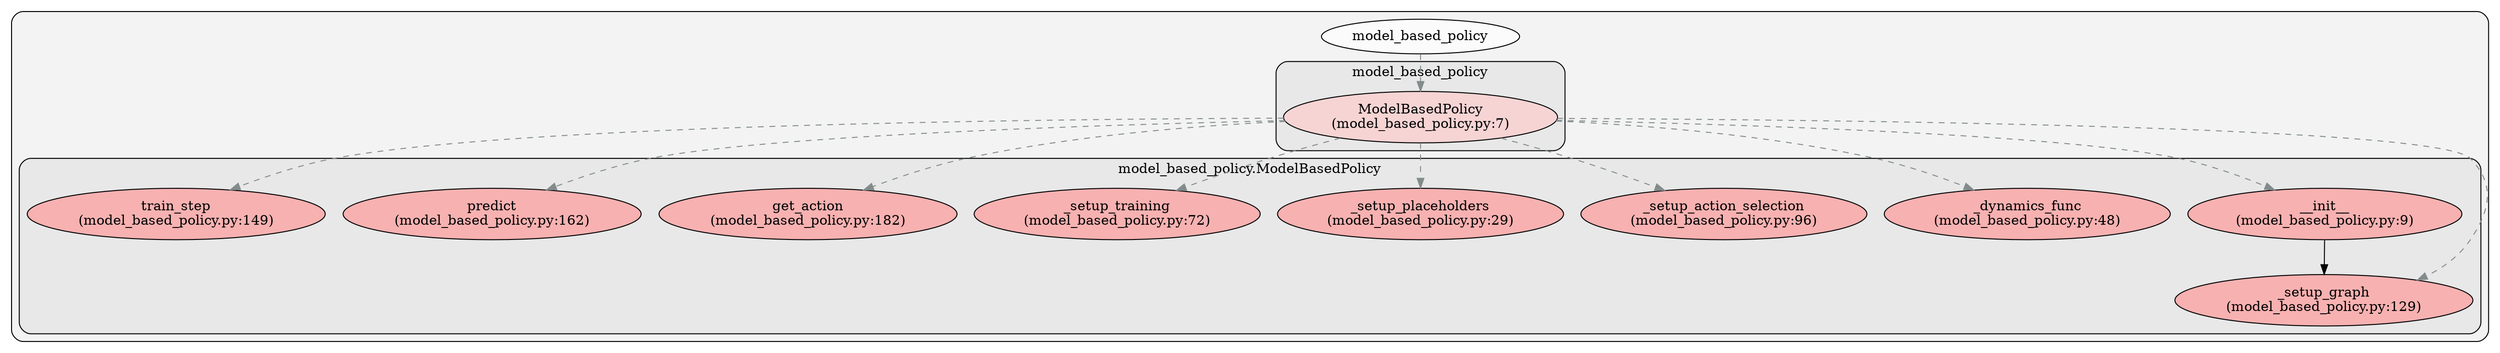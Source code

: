 digraph G {
    graph [rankdir=TB, clusterrank="local"];
    subgraph cluster_G {

        graph [style="filled,rounded",fillcolor="#80808018", label=""];
        model_based_policy [label="model_based_policy", style="filled", fillcolor="#ffffffb2", fontcolor="#000000", group="0"];
        subgraph cluster_model_based_policy {

            graph [style="filled,rounded",fillcolor="#80808018", label="model_based_policy"];
            model_based_policy__ModelBasedPolicy [label="ModelBasedPolicy\n(model_based_policy.py:7)", style="filled", fillcolor="#feccccb2", fontcolor="#000000", group="0"];
        }
        subgraph cluster_model_based_policy__ModelBasedPolicy {

            graph [style="filled,rounded",fillcolor="#80808018", label="model_based_policy.ModelBasedPolicy"];
            model_based_policy__ModelBasedPolicy____init__ [label="__init__\n(model_based_policy.py:9)", style="filled", fillcolor="#ff9999b2", fontcolor="#000000", group="0"];
        }
        subgraph cluster_model_based_policy__ModelBasedPolicy {

            graph [style="filled,rounded",fillcolor="#80808018", label="model_based_policy.ModelBasedPolicy"];
            model_based_policy__ModelBasedPolicy___dynamics_func [label="_dynamics_func\n(model_based_policy.py:48)", style="filled", fillcolor="#ff9999b2", fontcolor="#000000", group="0"];
        }
        subgraph cluster_model_based_policy__ModelBasedPolicy {

            graph [style="filled,rounded",fillcolor="#80808018", label="model_based_policy.ModelBasedPolicy"];
            model_based_policy__ModelBasedPolicy___setup_action_selection [label="_setup_action_selection\n(model_based_policy.py:96)", style="filled", fillcolor="#ff9999b2", fontcolor="#000000", group="0"];
        }
        subgraph cluster_model_based_policy__ModelBasedPolicy {

            graph [style="filled,rounded",fillcolor="#80808018", label="model_based_policy.ModelBasedPolicy"];
            model_based_policy__ModelBasedPolicy___setup_graphX [label="_setup_graph\n(model_based_policy.py:129)", style="filled", fillcolor="#ff9999b2", fontcolor="#000000", group="0"];
        }
        subgraph cluster_model_based_policy__ModelBasedPolicy {

            graph [style="filled,rounded",fillcolor="#80808018", label="model_based_policy.ModelBasedPolicy"];
            model_based_policy__ModelBasedPolicy___setup_placeholders [label="_setup_placeholders\n(model_based_policy.py:29)", style="filled", fillcolor="#ff9999b2", fontcolor="#000000", group="0"];
        }
        subgraph cluster_model_based_policy__ModelBasedPolicy {

            graph [style="filled,rounded",fillcolor="#80808018", label="model_based_policy.ModelBasedPolicy"];
            model_based_policy__ModelBasedPolicy___setup_training [label="_setup_training\n(model_based_policy.py:72)", style="filled", fillcolor="#ff9999b2", fontcolor="#000000", group="0"];
        }
        subgraph cluster_model_based_policy__ModelBasedPolicy {

            graph [style="filled,rounded",fillcolor="#80808018", label="model_based_policy.ModelBasedPolicy"];
            model_based_policy__ModelBasedPolicy__get_action [label="get_action\n(model_based_policy.py:182)", style="filled", fillcolor="#ff9999b2", fontcolor="#000000", group="0"];
        }
        subgraph cluster_model_based_policy__ModelBasedPolicy {

            graph [style="filled,rounded",fillcolor="#80808018", label="model_based_policy.ModelBasedPolicy"];
            model_based_policy__ModelBasedPolicy__predict [label="predict\n(model_based_policy.py:162)", style="filled", fillcolor="#ff9999b2", fontcolor="#000000", group="0"];
        }
        subgraph cluster_model_based_policy__ModelBasedPolicy {

            graph [style="filled,rounded",fillcolor="#80808018", label="model_based_policy.ModelBasedPolicy"];
            model_based_policy__ModelBasedPolicy__train_step [label="train_step\n(model_based_policy.py:149)", style="filled", fillcolor="#ff9999b2", fontcolor="#000000", group="0"];
        }
    }
        model_based_policy -> model_based_policy__ModelBasedPolicy [style="dashed", color="#838b8b"];
        model_based_policy__ModelBasedPolicy -> model_based_policy__ModelBasedPolicy__get_action [style="dashed", color="#838b8b"];
        model_based_policy__ModelBasedPolicy -> model_based_policy__ModelBasedPolicy___setup_graphX [style="dashed", color="#838b8b"];
        model_based_policy__ModelBasedPolicy -> model_based_policy__ModelBasedPolicy____init__ [style="dashed", color="#838b8b"];
        model_based_policy__ModelBasedPolicy -> model_based_policy__ModelBasedPolicy___setup_action_selection [style="dashed", color="#838b8b"];
        model_based_policy__ModelBasedPolicy -> model_based_policy__ModelBasedPolicy___setup_training [style="dashed", color="#838b8b"];
        model_based_policy__ModelBasedPolicy -> model_based_policy__ModelBasedPolicy___setup_placeholders [style="dashed", color="#838b8b"];
        model_based_policy__ModelBasedPolicy -> model_based_policy__ModelBasedPolicy__train_step [style="dashed", color="#838b8b"];
        model_based_policy__ModelBasedPolicy -> model_based_policy__ModelBasedPolicy___dynamics_func [style="dashed", color="#838b8b"];
        model_based_policy__ModelBasedPolicy -> model_based_policy__ModelBasedPolicy__predict [style="dashed", color="#838b8b"];
        model_based_policy__ModelBasedPolicy____init__ -> model_based_policy__ModelBasedPolicy___setup_graphX [style="solid", color="#000000"];
    }
